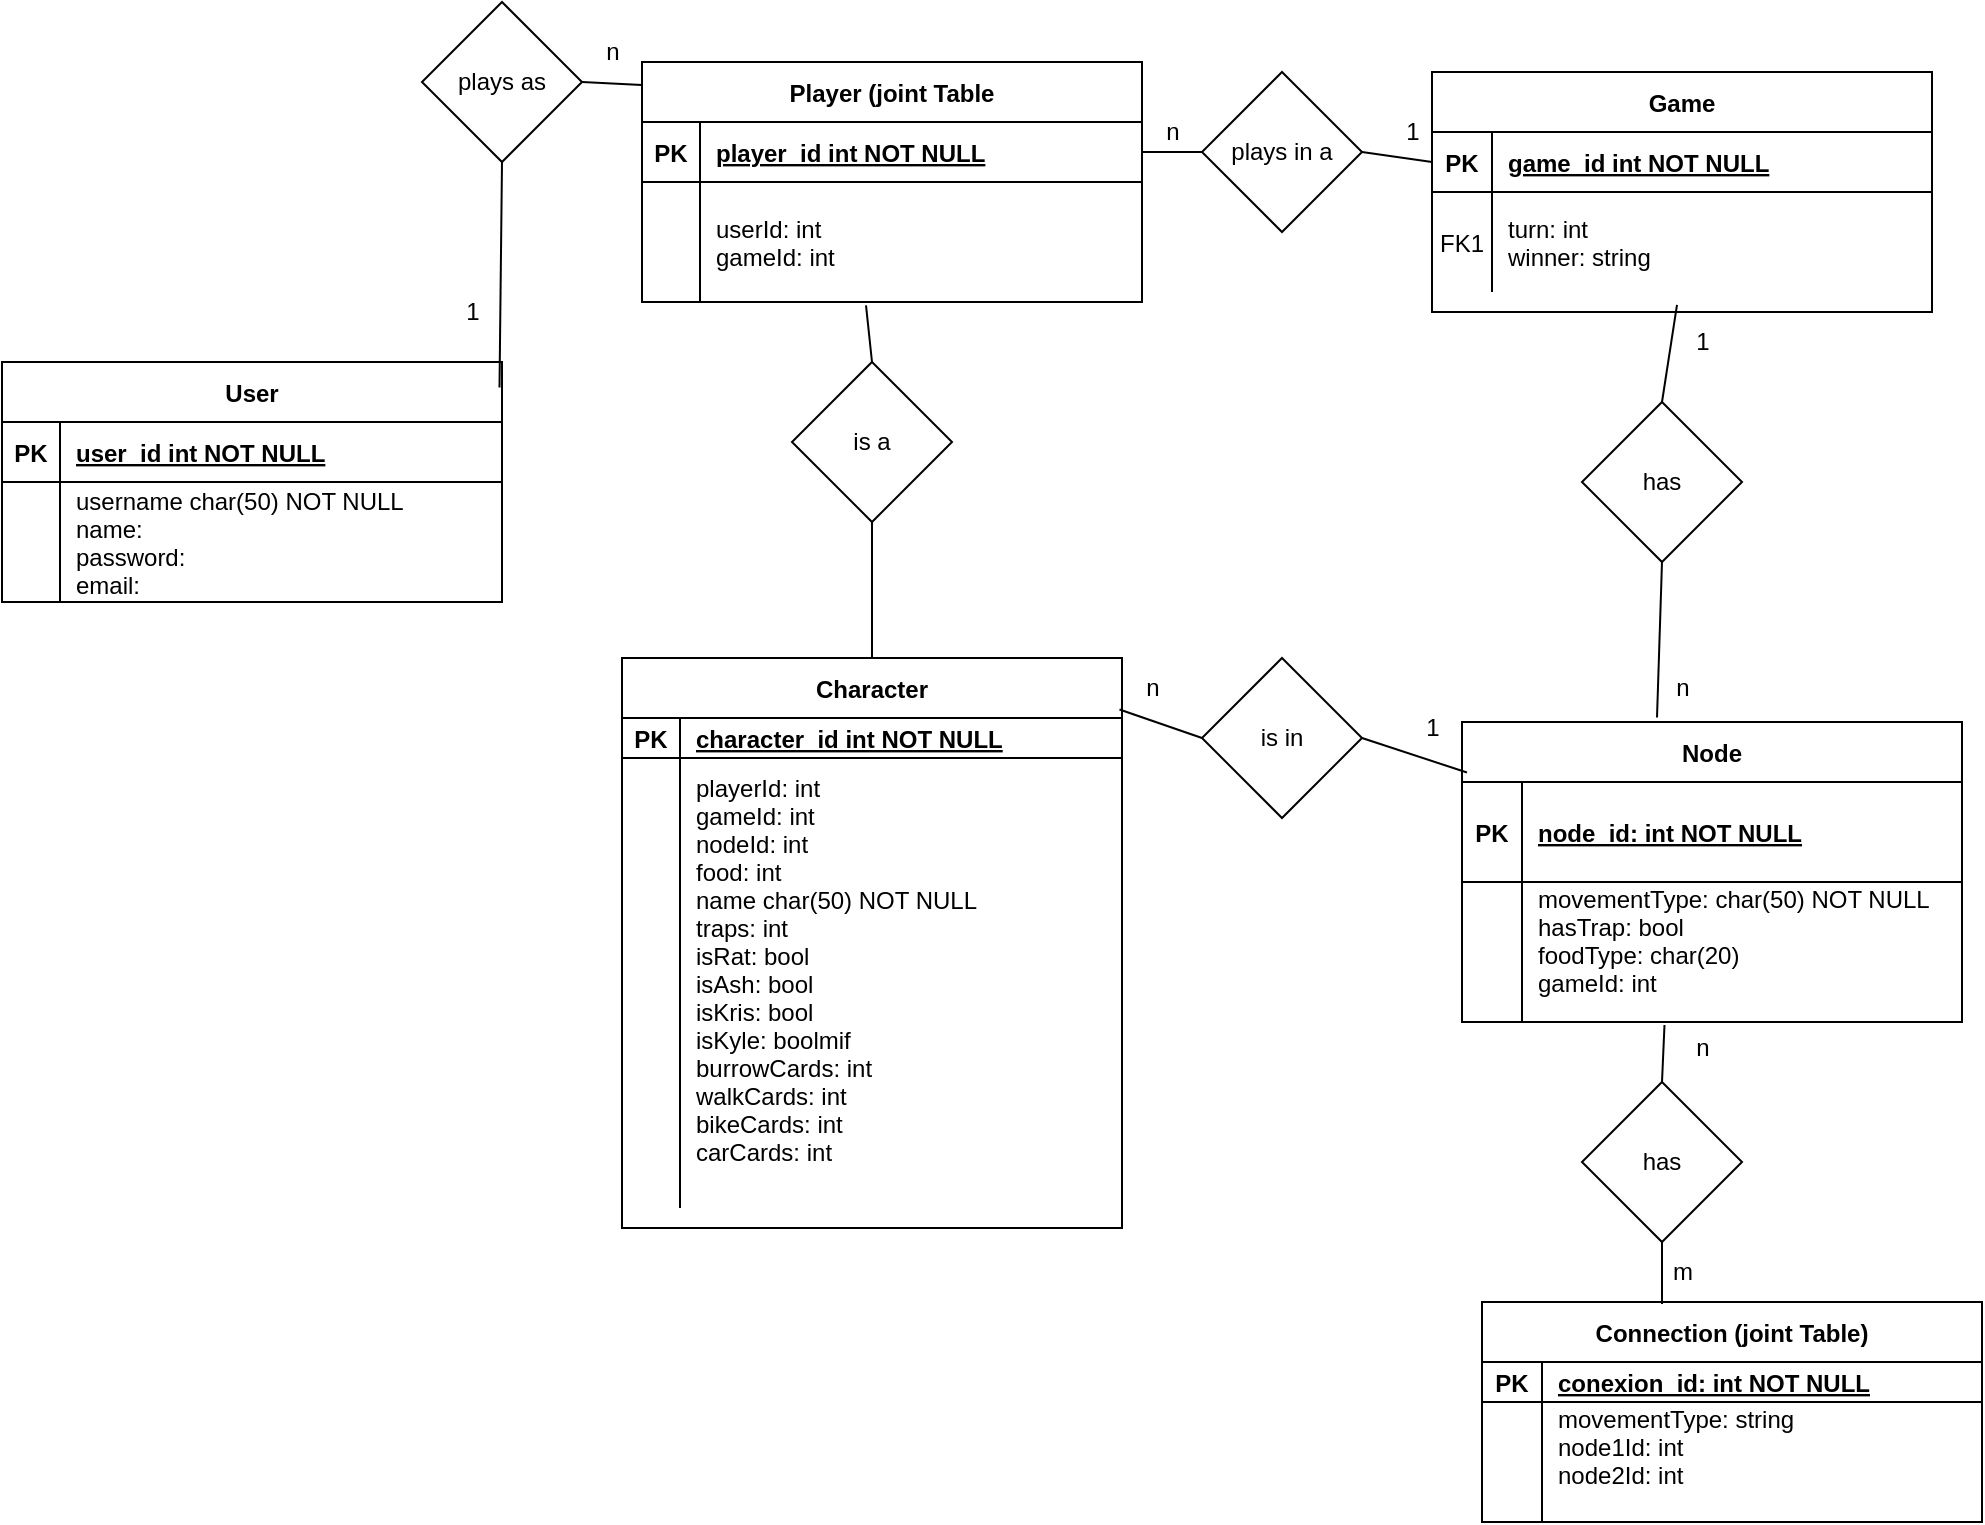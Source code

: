 <mxfile version="21.3.6" type="github">
  <diagram id="R2lEEEUBdFMjLlhIrx00" name="Page-1">
    <mxGraphModel dx="2558" dy="869" grid="1" gridSize="10" guides="1" tooltips="1" connect="1" arrows="1" fold="1" page="1" pageScale="1" pageWidth="850" pageHeight="1100" math="0" shadow="0" extFonts="Permanent Marker^https://fonts.googleapis.com/css?family=Permanent+Marker">
      <root>
        <mxCell id="0" />
        <mxCell id="1" parent="0" />
        <mxCell id="zcm2E6uYJEaqn9uGI2z3-112" value="Game" style="shape=table;startSize=30;container=1;collapsible=1;childLayout=tableLayout;fixedRows=1;rowLines=0;fontStyle=1;align=center;resizeLast=1;" parent="1" vertex="1">
          <mxGeometry x="475" y="105" width="250" height="120" as="geometry" />
        </mxCell>
        <mxCell id="zcm2E6uYJEaqn9uGI2z3-113" value="" style="shape=partialRectangle;collapsible=0;dropTarget=0;pointerEvents=0;fillColor=none;points=[[0,0.5],[1,0.5]];portConstraint=eastwest;top=0;left=0;right=0;bottom=1;" parent="zcm2E6uYJEaqn9uGI2z3-112" vertex="1">
          <mxGeometry y="30" width="250" height="30" as="geometry" />
        </mxCell>
        <mxCell id="zcm2E6uYJEaqn9uGI2z3-114" value="PK" style="shape=partialRectangle;overflow=hidden;connectable=0;fillColor=none;top=0;left=0;bottom=0;right=0;fontStyle=1;" parent="zcm2E6uYJEaqn9uGI2z3-113" vertex="1">
          <mxGeometry width="30" height="30" as="geometry">
            <mxRectangle width="30" height="30" as="alternateBounds" />
          </mxGeometry>
        </mxCell>
        <mxCell id="zcm2E6uYJEaqn9uGI2z3-115" value="game_id int NOT NULL " style="shape=partialRectangle;overflow=hidden;connectable=0;fillColor=none;top=0;left=0;bottom=0;right=0;align=left;spacingLeft=6;fontStyle=5;" parent="zcm2E6uYJEaqn9uGI2z3-113" vertex="1">
          <mxGeometry x="30" width="220" height="30" as="geometry">
            <mxRectangle width="220" height="30" as="alternateBounds" />
          </mxGeometry>
        </mxCell>
        <mxCell id="zcm2E6uYJEaqn9uGI2z3-116" value="" style="shape=partialRectangle;collapsible=0;dropTarget=0;pointerEvents=0;fillColor=none;points=[[0,0.5],[1,0.5]];portConstraint=eastwest;top=0;left=0;right=0;bottom=0;" parent="zcm2E6uYJEaqn9uGI2z3-112" vertex="1">
          <mxGeometry y="60" width="250" height="50" as="geometry" />
        </mxCell>
        <mxCell id="zcm2E6uYJEaqn9uGI2z3-117" value="FK1" style="shape=partialRectangle;overflow=hidden;connectable=0;fillColor=none;top=0;left=0;bottom=0;right=0;" parent="zcm2E6uYJEaqn9uGI2z3-116" vertex="1">
          <mxGeometry width="30" height="50" as="geometry">
            <mxRectangle width="30" height="50" as="alternateBounds" />
          </mxGeometry>
        </mxCell>
        <mxCell id="zcm2E6uYJEaqn9uGI2z3-118" value="turn: int&#xa;winner: string" style="shape=partialRectangle;overflow=hidden;connectable=0;fillColor=none;top=0;left=0;bottom=0;right=0;align=left;spacingLeft=6;" parent="zcm2E6uYJEaqn9uGI2z3-116" vertex="1">
          <mxGeometry x="30" width="220" height="50" as="geometry">
            <mxRectangle width="220" height="50" as="alternateBounds" />
          </mxGeometry>
        </mxCell>
        <mxCell id="zcm2E6uYJEaqn9uGI2z3-126" value="Character" style="shape=table;startSize=30;container=1;collapsible=1;childLayout=tableLayout;fixedRows=1;rowLines=0;fontStyle=1;align=center;resizeLast=1;" parent="1" vertex="1">
          <mxGeometry x="70" y="398" width="250" height="285" as="geometry" />
        </mxCell>
        <mxCell id="zcm2E6uYJEaqn9uGI2z3-127" value="" style="shape=partialRectangle;collapsible=0;dropTarget=0;pointerEvents=0;fillColor=none;points=[[0,0.5],[1,0.5]];portConstraint=eastwest;top=0;left=0;right=0;bottom=1;" parent="zcm2E6uYJEaqn9uGI2z3-126" vertex="1">
          <mxGeometry y="30" width="250" height="20" as="geometry" />
        </mxCell>
        <mxCell id="zcm2E6uYJEaqn9uGI2z3-128" value="PK" style="shape=partialRectangle;overflow=hidden;connectable=0;fillColor=none;top=0;left=0;bottom=0;right=0;fontStyle=1;" parent="zcm2E6uYJEaqn9uGI2z3-127" vertex="1">
          <mxGeometry width="29" height="20" as="geometry">
            <mxRectangle width="29" height="20" as="alternateBounds" />
          </mxGeometry>
        </mxCell>
        <mxCell id="zcm2E6uYJEaqn9uGI2z3-129" value="character_id int NOT NULL " style="shape=partialRectangle;overflow=hidden;connectable=0;fillColor=none;top=0;left=0;bottom=0;right=0;align=left;spacingLeft=6;fontStyle=5;" parent="zcm2E6uYJEaqn9uGI2z3-127" vertex="1">
          <mxGeometry x="29" width="221" height="20" as="geometry">
            <mxRectangle width="221" height="20" as="alternateBounds" />
          </mxGeometry>
        </mxCell>
        <mxCell id="zcm2E6uYJEaqn9uGI2z3-130" value="" style="shape=partialRectangle;collapsible=0;dropTarget=0;pointerEvents=0;fillColor=none;points=[[0,0.5],[1,0.5]];portConstraint=eastwest;top=0;left=0;right=0;bottom=0;" parent="zcm2E6uYJEaqn9uGI2z3-126" vertex="1">
          <mxGeometry y="50" width="250" height="225" as="geometry" />
        </mxCell>
        <mxCell id="zcm2E6uYJEaqn9uGI2z3-131" value="" style="shape=partialRectangle;overflow=hidden;connectable=0;fillColor=none;top=0;left=0;bottom=0;right=0;" parent="zcm2E6uYJEaqn9uGI2z3-130" vertex="1">
          <mxGeometry width="29" height="225" as="geometry">
            <mxRectangle width="29" height="225" as="alternateBounds" />
          </mxGeometry>
        </mxCell>
        <mxCell id="zcm2E6uYJEaqn9uGI2z3-132" value="playerId: int&#xa;gameId: int&#xa;nodeId: int&#xa;food: int&#xa;name char(50) NOT NULL&#xa;traps: int&#xa;isRat: bool&#xa;isAsh: bool&#xa;isKris: bool&#xa;isKyle: boolmif&#xa;burrowCards: int&#xa;walkCards: int&#xa;bikeCards: int&#xa;carCards: int&#xa;" style="shape=partialRectangle;overflow=hidden;connectable=0;fillColor=none;top=0;left=0;bottom=0;right=0;align=left;spacingLeft=6;" parent="zcm2E6uYJEaqn9uGI2z3-130" vertex="1">
          <mxGeometry x="29" width="221" height="225" as="geometry">
            <mxRectangle width="221" height="225" as="alternateBounds" />
          </mxGeometry>
        </mxCell>
        <mxCell id="zcm2E6uYJEaqn9uGI2z3-173" value="Node" style="shape=table;startSize=30;container=1;collapsible=1;childLayout=tableLayout;fixedRows=1;rowLines=0;fontStyle=1;align=center;resizeLast=1;" parent="1" vertex="1">
          <mxGeometry x="490" y="430" width="250" height="150" as="geometry" />
        </mxCell>
        <mxCell id="zcm2E6uYJEaqn9uGI2z3-174" value="" style="shape=partialRectangle;collapsible=0;dropTarget=0;pointerEvents=0;fillColor=none;points=[[0,0.5],[1,0.5]];portConstraint=eastwest;top=0;left=0;right=0;bottom=1;" parent="zcm2E6uYJEaqn9uGI2z3-173" vertex="1">
          <mxGeometry y="30" width="250" height="50" as="geometry" />
        </mxCell>
        <mxCell id="zcm2E6uYJEaqn9uGI2z3-175" value="PK" style="shape=partialRectangle;overflow=hidden;connectable=0;fillColor=none;top=0;left=0;bottom=0;right=0;fontStyle=1;" parent="zcm2E6uYJEaqn9uGI2z3-174" vertex="1">
          <mxGeometry width="30" height="50" as="geometry">
            <mxRectangle width="30" height="50" as="alternateBounds" />
          </mxGeometry>
        </mxCell>
        <mxCell id="zcm2E6uYJEaqn9uGI2z3-176" value="node_id: int NOT NULL" style="shape=partialRectangle;overflow=hidden;connectable=0;fillColor=none;top=0;left=0;bottom=0;right=0;align=left;spacingLeft=6;fontStyle=5;" parent="zcm2E6uYJEaqn9uGI2z3-174" vertex="1">
          <mxGeometry x="30" width="220" height="50" as="geometry">
            <mxRectangle width="220" height="50" as="alternateBounds" />
          </mxGeometry>
        </mxCell>
        <mxCell id="zcm2E6uYJEaqn9uGI2z3-177" value="" style="shape=partialRectangle;collapsible=0;dropTarget=0;pointerEvents=0;fillColor=none;points=[[0,0.5],[1,0.5]];portConstraint=eastwest;top=0;left=0;right=0;bottom=0;" parent="zcm2E6uYJEaqn9uGI2z3-173" vertex="1">
          <mxGeometry y="80" width="250" height="70" as="geometry" />
        </mxCell>
        <mxCell id="zcm2E6uYJEaqn9uGI2z3-178" value="" style="shape=partialRectangle;overflow=hidden;connectable=0;fillColor=none;top=0;left=0;bottom=0;right=0;" parent="zcm2E6uYJEaqn9uGI2z3-177" vertex="1">
          <mxGeometry width="30" height="70" as="geometry">
            <mxRectangle width="30" height="70" as="alternateBounds" />
          </mxGeometry>
        </mxCell>
        <mxCell id="zcm2E6uYJEaqn9uGI2z3-179" value="movementType: char(50) NOT NULL&#xa;hasTrap: bool&#xa;foodType: char(20)&#xa;gameId: int&#xa;" style="shape=partialRectangle;overflow=hidden;connectable=0;fillColor=none;top=0;left=0;bottom=0;right=0;align=left;spacingLeft=6;" parent="zcm2E6uYJEaqn9uGI2z3-177" vertex="1">
          <mxGeometry x="30" width="220" height="70" as="geometry">
            <mxRectangle width="220" height="70" as="alternateBounds" />
          </mxGeometry>
        </mxCell>
        <mxCell id="jXuqjFxC8-Kcla0deU2q-8" value="User" style="shape=table;startSize=30;container=1;collapsible=1;childLayout=tableLayout;fixedRows=1;rowLines=0;fontStyle=1;align=center;resizeLast=1;" parent="1" vertex="1">
          <mxGeometry x="-240" y="250" width="250" height="120" as="geometry" />
        </mxCell>
        <mxCell id="jXuqjFxC8-Kcla0deU2q-9" value="" style="shape=partialRectangle;collapsible=0;dropTarget=0;pointerEvents=0;fillColor=none;points=[[0,0.5],[1,0.5]];portConstraint=eastwest;top=0;left=0;right=0;bottom=1;" parent="jXuqjFxC8-Kcla0deU2q-8" vertex="1">
          <mxGeometry y="30" width="250" height="30" as="geometry" />
        </mxCell>
        <mxCell id="jXuqjFxC8-Kcla0deU2q-10" value="PK" style="shape=partialRectangle;overflow=hidden;connectable=0;fillColor=none;top=0;left=0;bottom=0;right=0;fontStyle=1;" parent="jXuqjFxC8-Kcla0deU2q-9" vertex="1">
          <mxGeometry width="29" height="30" as="geometry">
            <mxRectangle width="29" height="30" as="alternateBounds" />
          </mxGeometry>
        </mxCell>
        <mxCell id="jXuqjFxC8-Kcla0deU2q-11" value="user_id int NOT NULL " style="shape=partialRectangle;overflow=hidden;connectable=0;fillColor=none;top=0;left=0;bottom=0;right=0;align=left;spacingLeft=6;fontStyle=5;" parent="jXuqjFxC8-Kcla0deU2q-9" vertex="1">
          <mxGeometry x="29" width="221" height="30" as="geometry">
            <mxRectangle width="221" height="30" as="alternateBounds" />
          </mxGeometry>
        </mxCell>
        <mxCell id="jXuqjFxC8-Kcla0deU2q-12" value="" style="shape=partialRectangle;collapsible=0;dropTarget=0;pointerEvents=0;fillColor=none;points=[[0,0.5],[1,0.5]];portConstraint=eastwest;top=0;left=0;right=0;bottom=0;" parent="jXuqjFxC8-Kcla0deU2q-8" vertex="1">
          <mxGeometry y="60" width="250" height="60" as="geometry" />
        </mxCell>
        <mxCell id="jXuqjFxC8-Kcla0deU2q-13" value="" style="shape=partialRectangle;overflow=hidden;connectable=0;fillColor=none;top=0;left=0;bottom=0;right=0;" parent="jXuqjFxC8-Kcla0deU2q-12" vertex="1">
          <mxGeometry width="29" height="60" as="geometry">
            <mxRectangle width="29" height="60" as="alternateBounds" />
          </mxGeometry>
        </mxCell>
        <mxCell id="jXuqjFxC8-Kcla0deU2q-14" value="username char(50) NOT NULL&#xa;name:&#xa;password: &#xa;email:" style="shape=partialRectangle;overflow=hidden;connectable=0;fillColor=none;top=0;left=0;bottom=0;right=0;align=left;spacingLeft=6;" parent="jXuqjFxC8-Kcla0deU2q-12" vertex="1">
          <mxGeometry x="29" width="221" height="60" as="geometry">
            <mxRectangle width="221" height="60" as="alternateBounds" />
          </mxGeometry>
        </mxCell>
        <mxCell id="bPfpBax9I5zKaIWn22jN-2" value="Player (joint Table" style="shape=table;startSize=30;container=1;collapsible=1;childLayout=tableLayout;fixedRows=1;rowLines=0;fontStyle=1;align=center;resizeLast=1;" vertex="1" parent="1">
          <mxGeometry x="80" y="100" width="250" height="120" as="geometry" />
        </mxCell>
        <mxCell id="bPfpBax9I5zKaIWn22jN-3" value="" style="shape=partialRectangle;collapsible=0;dropTarget=0;pointerEvents=0;fillColor=none;points=[[0,0.5],[1,0.5]];portConstraint=eastwest;top=0;left=0;right=0;bottom=1;" vertex="1" parent="bPfpBax9I5zKaIWn22jN-2">
          <mxGeometry y="30" width="250" height="30" as="geometry" />
        </mxCell>
        <mxCell id="bPfpBax9I5zKaIWn22jN-4" value="PK" style="shape=partialRectangle;overflow=hidden;connectable=0;fillColor=none;top=0;left=0;bottom=0;right=0;fontStyle=1;" vertex="1" parent="bPfpBax9I5zKaIWn22jN-3">
          <mxGeometry width="29" height="30" as="geometry">
            <mxRectangle width="29" height="30" as="alternateBounds" />
          </mxGeometry>
        </mxCell>
        <mxCell id="bPfpBax9I5zKaIWn22jN-5" value="player_id int NOT NULL " style="shape=partialRectangle;overflow=hidden;connectable=0;fillColor=none;top=0;left=0;bottom=0;right=0;align=left;spacingLeft=6;fontStyle=5;" vertex="1" parent="bPfpBax9I5zKaIWn22jN-3">
          <mxGeometry x="29" width="221" height="30" as="geometry">
            <mxRectangle width="221" height="30" as="alternateBounds" />
          </mxGeometry>
        </mxCell>
        <mxCell id="bPfpBax9I5zKaIWn22jN-6" value="" style="shape=partialRectangle;collapsible=0;dropTarget=0;pointerEvents=0;fillColor=none;points=[[0,0.5],[1,0.5]];portConstraint=eastwest;top=0;left=0;right=0;bottom=0;" vertex="1" parent="bPfpBax9I5zKaIWn22jN-2">
          <mxGeometry y="60" width="250" height="60" as="geometry" />
        </mxCell>
        <mxCell id="bPfpBax9I5zKaIWn22jN-7" value="" style="shape=partialRectangle;overflow=hidden;connectable=0;fillColor=none;top=0;left=0;bottom=0;right=0;" vertex="1" parent="bPfpBax9I5zKaIWn22jN-6">
          <mxGeometry width="29" height="60" as="geometry">
            <mxRectangle width="29" height="60" as="alternateBounds" />
          </mxGeometry>
        </mxCell>
        <mxCell id="bPfpBax9I5zKaIWn22jN-8" value="userId: int&#xa;gameId: int" style="shape=partialRectangle;overflow=hidden;connectable=0;fillColor=none;top=0;left=0;bottom=0;right=0;align=left;spacingLeft=6;" vertex="1" parent="bPfpBax9I5zKaIWn22jN-6">
          <mxGeometry x="29" width="221" height="60" as="geometry">
            <mxRectangle width="221" height="60" as="alternateBounds" />
          </mxGeometry>
        </mxCell>
        <mxCell id="bPfpBax9I5zKaIWn22jN-9" value="Connection (joint Table)" style="shape=table;startSize=30;container=1;collapsible=1;childLayout=tableLayout;fixedRows=1;rowLines=0;fontStyle=1;align=center;resizeLast=1;" vertex="1" parent="1">
          <mxGeometry x="500" y="720" width="250" height="110" as="geometry" />
        </mxCell>
        <mxCell id="bPfpBax9I5zKaIWn22jN-10" value="" style="shape=partialRectangle;collapsible=0;dropTarget=0;pointerEvents=0;fillColor=none;points=[[0,0.5],[1,0.5]];portConstraint=eastwest;top=0;left=0;right=0;bottom=1;" vertex="1" parent="bPfpBax9I5zKaIWn22jN-9">
          <mxGeometry y="30" width="250" height="20" as="geometry" />
        </mxCell>
        <mxCell id="bPfpBax9I5zKaIWn22jN-11" value="PK" style="shape=partialRectangle;overflow=hidden;connectable=0;fillColor=none;top=0;left=0;bottom=0;right=0;fontStyle=1;" vertex="1" parent="bPfpBax9I5zKaIWn22jN-10">
          <mxGeometry width="30" height="20" as="geometry">
            <mxRectangle width="30" height="20" as="alternateBounds" />
          </mxGeometry>
        </mxCell>
        <mxCell id="bPfpBax9I5zKaIWn22jN-12" value="conexion_id: int NOT NULL" style="shape=partialRectangle;overflow=hidden;connectable=0;fillColor=none;top=0;left=0;bottom=0;right=0;align=left;spacingLeft=6;fontStyle=5;" vertex="1" parent="bPfpBax9I5zKaIWn22jN-10">
          <mxGeometry x="30" width="220" height="20" as="geometry">
            <mxRectangle width="220" height="20" as="alternateBounds" />
          </mxGeometry>
        </mxCell>
        <mxCell id="bPfpBax9I5zKaIWn22jN-13" value="" style="shape=partialRectangle;collapsible=0;dropTarget=0;pointerEvents=0;fillColor=none;points=[[0,0.5],[1,0.5]];portConstraint=eastwest;top=0;left=0;right=0;bottom=0;" vertex="1" parent="bPfpBax9I5zKaIWn22jN-9">
          <mxGeometry y="50" width="250" height="60" as="geometry" />
        </mxCell>
        <mxCell id="bPfpBax9I5zKaIWn22jN-14" value="" style="shape=partialRectangle;overflow=hidden;connectable=0;fillColor=none;top=0;left=0;bottom=0;right=0;" vertex="1" parent="bPfpBax9I5zKaIWn22jN-13">
          <mxGeometry width="30" height="60" as="geometry">
            <mxRectangle width="30" height="60" as="alternateBounds" />
          </mxGeometry>
        </mxCell>
        <mxCell id="bPfpBax9I5zKaIWn22jN-15" value="movementType: string&#xa;node1Id: int&#xa;node2Id: int&#xa;&#xa;" style="shape=partialRectangle;overflow=hidden;connectable=0;fillColor=none;top=0;left=0;bottom=0;right=0;align=left;spacingLeft=6;" vertex="1" parent="bPfpBax9I5zKaIWn22jN-13">
          <mxGeometry x="30" width="220" height="60" as="geometry">
            <mxRectangle width="220" height="60" as="alternateBounds" />
          </mxGeometry>
        </mxCell>
        <mxCell id="bPfpBax9I5zKaIWn22jN-18" value="is a" style="rhombus;whiteSpace=wrap;html=1;" vertex="1" parent="1">
          <mxGeometry x="155" y="250" width="80" height="80" as="geometry" />
        </mxCell>
        <mxCell id="bPfpBax9I5zKaIWn22jN-19" value="" style="endArrow=none;html=1;rounded=0;entryX=0.448;entryY=1.029;entryDx=0;entryDy=0;entryPerimeter=0;exitX=0.5;exitY=0;exitDx=0;exitDy=0;" edge="1" parent="1" source="bPfpBax9I5zKaIWn22jN-18" target="bPfpBax9I5zKaIWn22jN-6">
          <mxGeometry width="50" height="50" relative="1" as="geometry">
            <mxPoint x="290" y="320" as="sourcePoint" />
            <mxPoint x="340" y="270" as="targetPoint" />
          </mxGeometry>
        </mxCell>
        <mxCell id="bPfpBax9I5zKaIWn22jN-20" value="" style="endArrow=none;html=1;rounded=0;exitX=0.5;exitY=0;exitDx=0;exitDy=0;entryX=0.5;entryY=1;entryDx=0;entryDy=0;" edge="1" parent="1" source="zcm2E6uYJEaqn9uGI2z3-126" target="bPfpBax9I5zKaIWn22jN-18">
          <mxGeometry width="50" height="50" relative="1" as="geometry">
            <mxPoint x="290" y="320" as="sourcePoint" />
            <mxPoint x="340" y="270" as="targetPoint" />
          </mxGeometry>
        </mxCell>
        <mxCell id="bPfpBax9I5zKaIWn22jN-21" value="has" style="rhombus;whiteSpace=wrap;html=1;" vertex="1" parent="1">
          <mxGeometry x="550" y="270" width="80" height="80" as="geometry" />
        </mxCell>
        <mxCell id="bPfpBax9I5zKaIWn22jN-22" value="" style="endArrow=none;html=1;rounded=0;exitX=0.5;exitY=0;exitDx=0;exitDy=0;entryX=0.49;entryY=1.128;entryDx=0;entryDy=0;entryPerimeter=0;" edge="1" parent="1" source="bPfpBax9I5zKaIWn22jN-21" target="zcm2E6uYJEaqn9uGI2z3-116">
          <mxGeometry width="50" height="50" relative="1" as="geometry">
            <mxPoint x="705" y="427" as="sourcePoint" />
            <mxPoint x="598" y="170" as="targetPoint" />
          </mxGeometry>
        </mxCell>
        <mxCell id="bPfpBax9I5zKaIWn22jN-23" value="" style="endArrow=none;html=1;rounded=0;entryX=0.5;entryY=1;entryDx=0;entryDy=0;exitX=0.39;exitY=-0.015;exitDx=0;exitDy=0;exitPerimeter=0;" edge="1" parent="1" source="zcm2E6uYJEaqn9uGI2z3-173" target="bPfpBax9I5zKaIWn22jN-21">
          <mxGeometry width="50" height="50" relative="1" as="geometry">
            <mxPoint x="589" y="420" as="sourcePoint" />
            <mxPoint x="589.38" y="390" as="targetPoint" />
          </mxGeometry>
        </mxCell>
        <mxCell id="bPfpBax9I5zKaIWn22jN-24" value="plays in a" style="rhombus;whiteSpace=wrap;html=1;" vertex="1" parent="1">
          <mxGeometry x="360" y="105" width="80" height="80" as="geometry" />
        </mxCell>
        <mxCell id="bPfpBax9I5zKaIWn22jN-25" value="" style="endArrow=none;html=1;rounded=0;exitX=1;exitY=0.5;exitDx=0;exitDy=0;entryX=0;entryY=0.5;entryDx=0;entryDy=0;" edge="1" parent="1" source="bPfpBax9I5zKaIWn22jN-24" target="zcm2E6uYJEaqn9uGI2z3-113">
          <mxGeometry width="50" height="50" relative="1" as="geometry">
            <mxPoint x="580" y="360" as="sourcePoint" />
            <mxPoint x="480" y="110" as="targetPoint" />
          </mxGeometry>
        </mxCell>
        <mxCell id="bPfpBax9I5zKaIWn22jN-27" value="" style="endArrow=none;html=1;rounded=0;exitX=1;exitY=0.5;exitDx=0;exitDy=0;entryX=0;entryY=0.5;entryDx=0;entryDy=0;" edge="1" parent="1" source="bPfpBax9I5zKaIWn22jN-3" target="bPfpBax9I5zKaIWn22jN-24">
          <mxGeometry width="50" height="50" relative="1" as="geometry">
            <mxPoint x="470" y="150" as="sourcePoint" />
            <mxPoint x="490" y="120" as="targetPoint" />
          </mxGeometry>
        </mxCell>
        <mxCell id="bPfpBax9I5zKaIWn22jN-29" value="has" style="rhombus;whiteSpace=wrap;html=1;" vertex="1" parent="1">
          <mxGeometry x="550" y="610" width="80" height="80" as="geometry" />
        </mxCell>
        <mxCell id="bPfpBax9I5zKaIWn22jN-30" value="" style="endArrow=none;html=1;rounded=0;exitX=0.5;exitY=0;exitDx=0;exitDy=0;entryX=0.405;entryY=1.021;entryDx=0;entryDy=0;entryPerimeter=0;" edge="1" parent="1" source="bPfpBax9I5zKaIWn22jN-29" target="zcm2E6uYJEaqn9uGI2z3-177">
          <mxGeometry width="50" height="50" relative="1" as="geometry">
            <mxPoint x="575" y="717" as="sourcePoint" />
            <mxPoint x="468" y="460" as="targetPoint" />
          </mxGeometry>
        </mxCell>
        <mxCell id="bPfpBax9I5zKaIWn22jN-31" value="" style="endArrow=none;html=1;rounded=0;entryX=0.5;entryY=1;entryDx=0;entryDy=0;exitX=0.36;exitY=0.009;exitDx=0;exitDy=0;exitPerimeter=0;" edge="1" parent="1" source="bPfpBax9I5zKaIWn22jN-9" target="bPfpBax9I5zKaIWn22jN-29">
          <mxGeometry width="50" height="50" relative="1" as="geometry">
            <mxPoint x="600.5" y="688.71" as="sourcePoint" />
            <mxPoint x="599.38" y="400" as="targetPoint" />
          </mxGeometry>
        </mxCell>
        <mxCell id="bPfpBax9I5zKaIWn22jN-32" value="n" style="text;html=1;align=center;verticalAlign=middle;resizable=0;points=[];autosize=1;strokeColor=none;fillColor=none;" vertex="1" parent="1">
          <mxGeometry x="330" y="120" width="30" height="30" as="geometry" />
        </mxCell>
        <mxCell id="bPfpBax9I5zKaIWn22jN-33" value="1" style="text;html=1;align=center;verticalAlign=middle;resizable=0;points=[];autosize=1;strokeColor=none;fillColor=none;" vertex="1" parent="1">
          <mxGeometry x="450" y="120" width="30" height="30" as="geometry" />
        </mxCell>
        <mxCell id="bPfpBax9I5zKaIWn22jN-34" value="is in" style="rhombus;whiteSpace=wrap;html=1;" vertex="1" parent="1">
          <mxGeometry x="360" y="398" width="80" height="80" as="geometry" />
        </mxCell>
        <mxCell id="bPfpBax9I5zKaIWn22jN-35" value="" style="endArrow=none;html=1;rounded=0;exitX=1;exitY=0.5;exitDx=0;exitDy=0;entryX=0.005;entryY=0.365;entryDx=0;entryDy=0;entryPerimeter=0;" edge="1" parent="1" source="bPfpBax9I5zKaIWn22jN-38">
          <mxGeometry width="50" height="50" relative="1" as="geometry">
            <mxPoint x="579" y="710" as="sourcePoint" />
            <mxPoint x="490" y="447" as="targetPoint" />
          </mxGeometry>
        </mxCell>
        <mxCell id="bPfpBax9I5zKaIWn22jN-36" value="" style="endArrow=none;html=1;rounded=0;exitX=0.995;exitY=-0.213;exitDx=0;exitDy=0;entryX=0;entryY=0.5;entryDx=0;entryDy=0;exitPerimeter=0;" edge="1" parent="1" target="bPfpBax9I5zKaIWn22jN-34" source="zcm2E6uYJEaqn9uGI2z3-127">
          <mxGeometry width="50" height="50" relative="1" as="geometry">
            <mxPoint x="349" y="485" as="sourcePoint" />
            <mxPoint x="489" y="470" as="targetPoint" />
          </mxGeometry>
        </mxCell>
        <mxCell id="bPfpBax9I5zKaIWn22jN-37" value="n" style="text;html=1;align=center;verticalAlign=middle;resizable=0;points=[];autosize=1;strokeColor=none;fillColor=none;" vertex="1" parent="1">
          <mxGeometry x="320" y="398" width="30" height="30" as="geometry" />
        </mxCell>
        <mxCell id="bPfpBax9I5zKaIWn22jN-40" value="n" style="text;html=1;align=center;verticalAlign=middle;resizable=0;points=[];autosize=1;strokeColor=none;fillColor=none;" vertex="1" parent="1">
          <mxGeometry x="595" y="578" width="30" height="30" as="geometry" />
        </mxCell>
        <mxCell id="bPfpBax9I5zKaIWn22jN-43" value="1" style="text;html=1;align=center;verticalAlign=middle;resizable=0;points=[];autosize=1;strokeColor=none;fillColor=none;" vertex="1" parent="1">
          <mxGeometry x="595" y="225" width="30" height="30" as="geometry" />
        </mxCell>
        <mxCell id="bPfpBax9I5zKaIWn22jN-44" value="n" style="text;html=1;align=center;verticalAlign=middle;resizable=0;points=[];autosize=1;strokeColor=none;fillColor=none;" vertex="1" parent="1">
          <mxGeometry x="585" y="398" width="30" height="30" as="geometry" />
        </mxCell>
        <mxCell id="bPfpBax9I5zKaIWn22jN-45" value="" style="endArrow=none;html=1;rounded=0;exitX=1;exitY=0.5;exitDx=0;exitDy=0;entryX=0.01;entryY=-0.095;entryDx=0;entryDy=0;entryPerimeter=0;" edge="1" parent="1" source="bPfpBax9I5zKaIWn22jN-34" target="zcm2E6uYJEaqn9uGI2z3-174">
          <mxGeometry width="50" height="50" relative="1" as="geometry">
            <mxPoint x="440" y="438" as="sourcePoint" />
            <mxPoint x="490" y="447" as="targetPoint" />
          </mxGeometry>
        </mxCell>
        <mxCell id="bPfpBax9I5zKaIWn22jN-38" value="1" style="text;html=1;align=center;verticalAlign=middle;resizable=0;points=[];autosize=1;strokeColor=none;fillColor=none;" vertex="1" parent="1">
          <mxGeometry x="460" y="418" width="30" height="30" as="geometry" />
        </mxCell>
        <mxCell id="bPfpBax9I5zKaIWn22jN-46" value="plays as" style="rhombus;whiteSpace=wrap;html=1;" vertex="1" parent="1">
          <mxGeometry x="-30" y="70" width="80" height="80" as="geometry" />
        </mxCell>
        <mxCell id="bPfpBax9I5zKaIWn22jN-48" value="" style="endArrow=none;html=1;rounded=0;exitX=0.995;exitY=0.106;exitDx=0;exitDy=0;entryX=0.5;entryY=1;entryDx=0;entryDy=0;exitPerimeter=0;" edge="1" parent="1" target="bPfpBax9I5zKaIWn22jN-46" source="jXuqjFxC8-Kcla0deU2q-8">
          <mxGeometry width="50" height="50" relative="1" as="geometry">
            <mxPoint x="-130" y="276" as="sourcePoint" />
            <mxPoint x="40" y="322" as="targetPoint" />
          </mxGeometry>
        </mxCell>
        <mxCell id="bPfpBax9I5zKaIWn22jN-49" value="n" style="text;html=1;align=center;verticalAlign=middle;resizable=0;points=[];autosize=1;strokeColor=none;fillColor=none;" vertex="1" parent="1">
          <mxGeometry x="50" y="80" width="30" height="30" as="geometry" />
        </mxCell>
        <mxCell id="bPfpBax9I5zKaIWn22jN-50" value="" style="endArrow=none;html=1;rounded=0;exitX=1;exitY=0.5;exitDx=0;exitDy=0;entryX=0;entryY=0.096;entryDx=0;entryDy=0;entryPerimeter=0;" edge="1" parent="1" source="bPfpBax9I5zKaIWn22jN-46" target="bPfpBax9I5zKaIWn22jN-2">
          <mxGeometry width="50" height="50" relative="1" as="geometry">
            <mxPoint x="-9" y="290" as="sourcePoint" />
            <mxPoint x="44" y="307" as="targetPoint" />
          </mxGeometry>
        </mxCell>
        <mxCell id="bPfpBax9I5zKaIWn22jN-51" value="1" style="text;html=1;align=center;verticalAlign=middle;resizable=0;points=[];autosize=1;strokeColor=none;fillColor=none;" vertex="1" parent="1">
          <mxGeometry x="-20" y="210" width="30" height="30" as="geometry" />
        </mxCell>
        <mxCell id="bPfpBax9I5zKaIWn22jN-52" value="m" style="text;html=1;align=center;verticalAlign=middle;resizable=0;points=[];autosize=1;strokeColor=none;fillColor=none;" vertex="1" parent="1">
          <mxGeometry x="585" y="690" width="30" height="30" as="geometry" />
        </mxCell>
      </root>
    </mxGraphModel>
  </diagram>
</mxfile>
